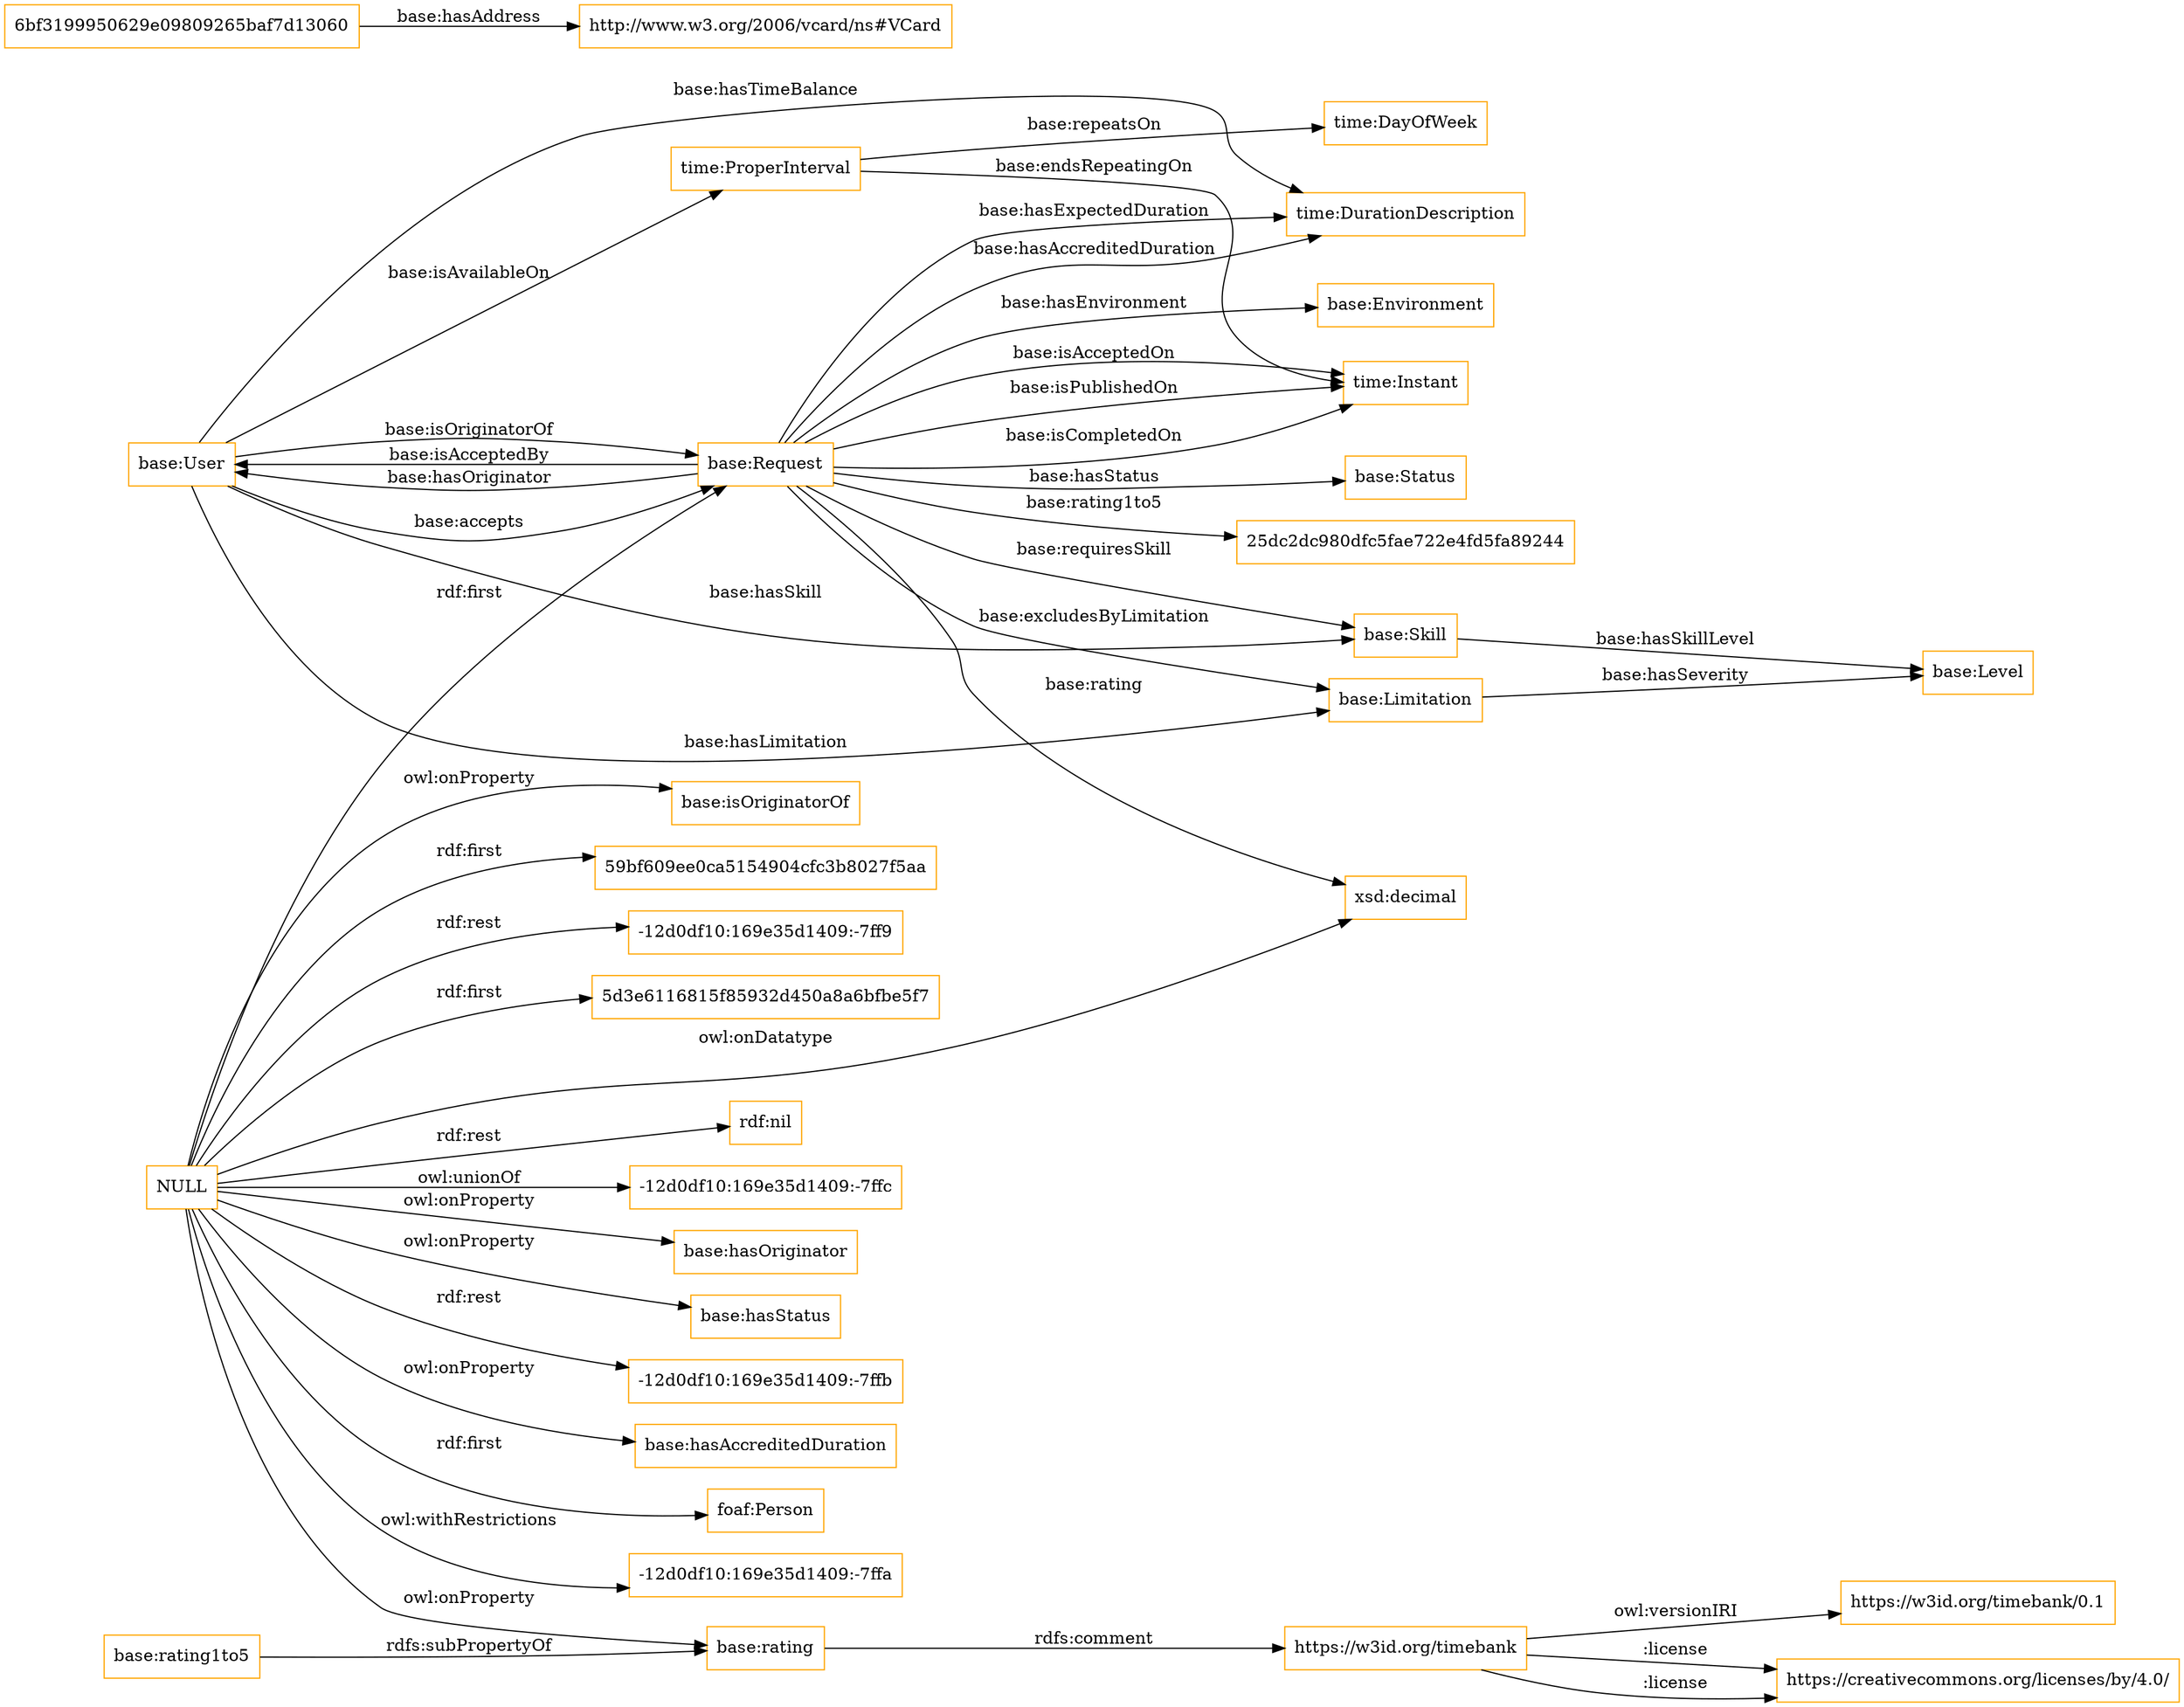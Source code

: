 digraph ar2dtool_diagram { 
rankdir=LR;
size="1501"
node [shape = rectangle, color="orange"]; "time:Instant" "time:DayOfWeek" "time:ProperInterval" "base:Level" "foaf:Person" "base:Limitation" "base:User" "base:Environment" "time:DurationDescription" "base:Status" "6bf3199950629e09809265baf7d13060" "http://www.w3.org/2006/vcard/ns#VCard" "base:Request" "base:Skill" ; /*classes style*/
	"NULL" -> "-12d0df10:169e35d1409:-7ffa" [ label = "owl:withRestrictions" ];
	"NULL" -> "base:isOriginatorOf" [ label = "owl:onProperty" ];
	"NULL" -> "foaf:Person" [ label = "rdf:first" ];
	"NULL" -> "59bf609ee0ca5154904cfc3b8027f5aa" [ label = "rdf:first" ];
	"NULL" -> "-12d0df10:169e35d1409:-7ff9" [ label = "rdf:rest" ];
	"NULL" -> "5d3e6116815f85932d450a8a6bfbe5f7" [ label = "rdf:first" ];
	"NULL" -> "rdf:nil" [ label = "rdf:rest" ];
	"NULL" -> "base:Request" [ label = "rdf:first" ];
	"NULL" -> "-12d0df10:169e35d1409:-7ffc" [ label = "owl:unionOf" ];
	"NULL" -> "base:hasOriginator" [ label = "owl:onProperty" ];
	"NULL" -> "xsd:decimal" [ label = "owl:onDatatype" ];
	"NULL" -> "base:hasStatus" [ label = "owl:onProperty" ];
	"NULL" -> "base:rating" [ label = "owl:onProperty" ];
	"NULL" -> "-12d0df10:169e35d1409:-7ffb" [ label = "rdf:rest" ];
	"NULL" -> "base:hasAccreditedDuration" [ label = "owl:onProperty" ];
	"base:rating" -> "https://w3id.org/timebank" [ label = "rdfs:comment" ];
	"https://w3id.org/timebank" -> "https://creativecommons.org/licenses/by/4.0/" [ label = ":license" ];
	"https://w3id.org/timebank" -> "https://w3id.org/timebank/0.1" [ label = "owl:versionIRI" ];
	"https://w3id.org/timebank" -> "https://creativecommons.org/licenses/by/4.0/" [ label = ":license" ];
	"base:rating1to5" -> "base:rating" [ label = "rdfs:subPropertyOf" ];
	"time:ProperInterval" -> "time:Instant" [ label = "base:endsRepeatingOn" ];
	"base:Limitation" -> "base:Level" [ label = "base:hasSeverity" ];
	"base:Request" -> "time:Instant" [ label = "base:isPublishedOn" ];
	"base:Request" -> "base:User" [ label = "base:isAcceptedBy" ];
	"base:Request" -> "base:Environment" [ label = "base:hasEnvironment" ];
	"base:Request" -> "base:Status" [ label = "base:hasStatus" ];
	"base:Request" -> "time:Instant" [ label = "base:isCompletedOn" ];
	"base:Request" -> "xsd:decimal" [ label = "base:rating" ];
	"base:Request" -> "base:Limitation" [ label = "base:excludesByLimitation" ];
	"base:User" -> "base:Skill" [ label = "base:hasSkill" ];
	"time:ProperInterval" -> "time:DayOfWeek" [ label = "base:repeatsOn" ];
	"base:Request" -> "time:Instant" [ label = "base:isAcceptedOn" ];
	"base:Request" -> "time:DurationDescription" [ label = "base:hasAccreditedDuration" ];
	"base:User" -> "base:Request" [ label = "base:accepts" ];
	"base:User" -> "time:ProperInterval" [ label = "base:isAvailableOn" ];
	"base:Request" -> "time:DurationDescription" [ label = "base:hasExpectedDuration" ];
	"base:User" -> "base:Limitation" [ label = "base:hasLimitation" ];
	"base:User" -> "time:DurationDescription" [ label = "base:hasTimeBalance" ];
	"base:User" -> "base:Request" [ label = "base:isOriginatorOf" ];
	"6bf3199950629e09809265baf7d13060" -> "http://www.w3.org/2006/vcard/ns#VCard" [ label = "base:hasAddress" ];
	"base:Skill" -> "base:Level" [ label = "base:hasSkillLevel" ];
	"base:Request" -> "base:Skill" [ label = "base:requiresSkill" ];
	"base:Request" -> "base:User" [ label = "base:hasOriginator" ];
	"base:Request" -> "25dc2dc980dfc5fae722e4fd5fa89244" [ label = "base:rating1to5" ];

}
